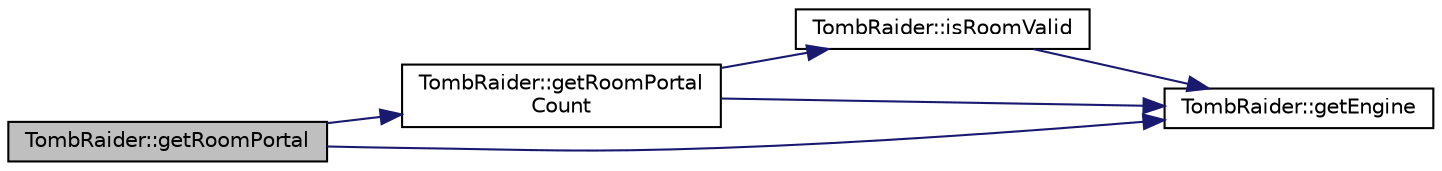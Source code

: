 digraph "TombRaider::getRoomPortal"
{
 // INTERACTIVE_SVG=YES
  edge [fontname="Helvetica",fontsize="10",labelfontname="Helvetica",labelfontsize="10"];
  node [fontname="Helvetica",fontsize="10",shape=record];
  rankdir="LR";
  Node1 [label="TombRaider::getRoomPortal",height=0.2,width=0.4,color="black", fillcolor="grey75", style="filled" fontcolor="black"];
  Node1 -> Node2 [color="midnightblue",fontsize="10",style="solid",fontname="Helvetica"];
  Node2 [label="TombRaider::getRoomPortal\lCount",height=0.2,width=0.4,color="black", fillcolor="white", style="filled",URL="$class_tomb_raider.html#a0df2e01c1941c7993a68484f492bd8c2",tooltip="Get number of portals from room (unified) "];
  Node2 -> Node3 [color="midnightblue",fontsize="10",style="solid",fontname="Helvetica"];
  Node3 [label="TombRaider::isRoomValid",height=0.2,width=0.4,color="black", fillcolor="white", style="filled",URL="$class_tomb_raider.html#ac84fd26947ae435bac953a490ecacaf4",tooltip="Check if a room is valid (TRC support) "];
  Node3 -> Node4 [color="midnightblue",fontsize="10",style="solid",fontname="Helvetica"];
  Node4 [label="TombRaider::getEngine",height=0.2,width=0.4,color="black", fillcolor="white", style="filled",URL="$class_tomb_raider.html#aa1e99a78b665bffcae493b2a6ace0911"];
  Node2 -> Node4 [color="midnightblue",fontsize="10",style="solid",fontname="Helvetica"];
  Node1 -> Node4 [color="midnightblue",fontsize="10",style="solid",fontname="Helvetica"];
}
